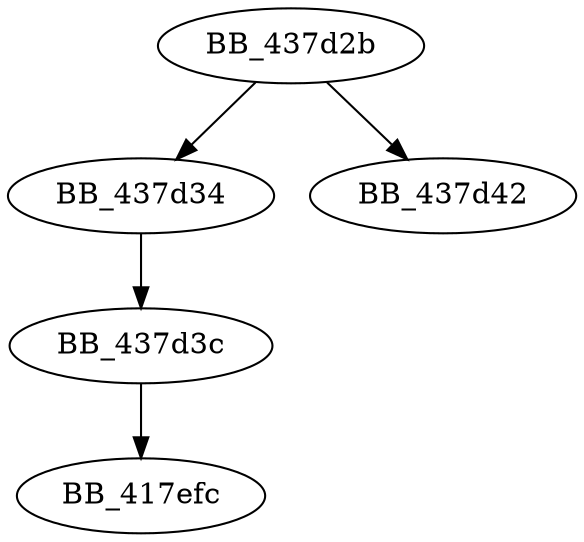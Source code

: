 DiGraph sub_437D2B{
BB_437d2b->BB_437d34
BB_437d2b->BB_437d42
BB_437d34->BB_437d3c
BB_437d3c->BB_417efc
}
